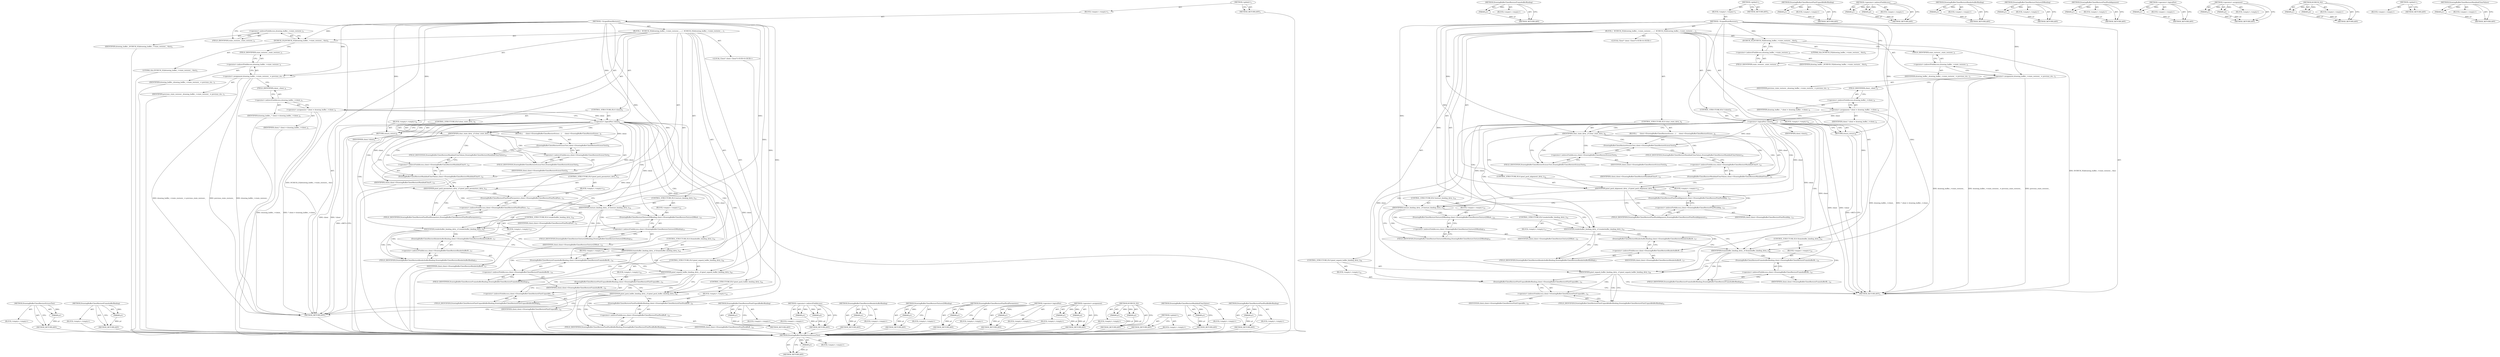 digraph "DrawingBufferClientRestorePixelPackBufferBinding" {
vulnerable_113 [label=<(METHOD,DrawingBufferClientRestoreScissorTest)>];
vulnerable_114 [label=<(PARAM,p1)>];
vulnerable_115 [label=<(BLOCK,&lt;empty&gt;,&lt;empty&gt;)>];
vulnerable_116 [label=<(METHOD_RETURN,ANY)>];
vulnerable_133 [label=<(METHOD,DrawingBufferClientRestoreFramebufferBinding)>];
vulnerable_134 [label=<(PARAM,p1)>];
vulnerable_135 [label=<(BLOCK,&lt;empty&gt;,&lt;empty&gt;)>];
vulnerable_136 [label=<(METHOD_RETURN,ANY)>];
vulnerable_6 [label=<(METHOD,&lt;global&gt;)<SUB>1</SUB>>];
vulnerable_7 [label=<(BLOCK,&lt;empty&gt;,&lt;empty&gt;)<SUB>1</SUB>>];
vulnerable_8 [label=<(METHOD,~ScopedStateRestorer)<SUB>1</SUB>>];
vulnerable_9 [label=<(BLOCK,{
  DCHECK_EQ(drawing_buffer_-&gt;state_restorer_,...,{
  DCHECK_EQ(drawing_buffer_-&gt;state_restorer_,...)<SUB>1</SUB>>];
vulnerable_10 [label=<(DCHECK_EQ,DCHECK_EQ(drawing_buffer_-&gt;state_restorer_, this))<SUB>2</SUB>>];
vulnerable_11 [label=<(&lt;operator&gt;.indirectFieldAccess,drawing_buffer_-&gt;state_restorer_)<SUB>2</SUB>>];
vulnerable_12 [label=<(IDENTIFIER,drawing_buffer_,DCHECK_EQ(drawing_buffer_-&gt;state_restorer_, this))<SUB>2</SUB>>];
vulnerable_13 [label=<(FIELD_IDENTIFIER,state_restorer_,state_restorer_)<SUB>2</SUB>>];
vulnerable_14 [label=<(LITERAL,this,DCHECK_EQ(drawing_buffer_-&gt;state_restorer_, this))<SUB>2</SUB>>];
vulnerable_15 [label=<(&lt;operator&gt;.assignment,drawing_buffer_-&gt;state_restorer_ = previous_sta...)<SUB>3</SUB>>];
vulnerable_16 [label=<(&lt;operator&gt;.indirectFieldAccess,drawing_buffer_-&gt;state_restorer_)<SUB>3</SUB>>];
vulnerable_17 [label=<(IDENTIFIER,drawing_buffer_,drawing_buffer_-&gt;state_restorer_ = previous_sta...)<SUB>3</SUB>>];
vulnerable_18 [label=<(FIELD_IDENTIFIER,state_restorer_,state_restorer_)<SUB>3</SUB>>];
vulnerable_19 [label=<(IDENTIFIER,previous_state_restorer_,drawing_buffer_-&gt;state_restorer_ = previous_sta...)<SUB>3</SUB>>];
vulnerable_20 [label="<(LOCAL,Client* client: Client*)<SUB>4</SUB>>"];
vulnerable_21 [label=<(&lt;operator&gt;.assignment,* client = drawing_buffer_-&gt;client_)<SUB>4</SUB>>];
vulnerable_22 [label=<(IDENTIFIER,client,* client = drawing_buffer_-&gt;client_)<SUB>4</SUB>>];
vulnerable_23 [label=<(&lt;operator&gt;.indirectFieldAccess,drawing_buffer_-&gt;client_)<SUB>4</SUB>>];
vulnerable_24 [label=<(IDENTIFIER,drawing_buffer_,* client = drawing_buffer_-&gt;client_)<SUB>4</SUB>>];
vulnerable_25 [label=<(FIELD_IDENTIFIER,client_,client_)<SUB>4</SUB>>];
vulnerable_26 [label=<(CONTROL_STRUCTURE,IF,if (!client))<SUB>5</SUB>>];
vulnerable_27 [label=<(&lt;operator&gt;.logicalNot,!client)<SUB>5</SUB>>];
vulnerable_28 [label=<(IDENTIFIER,client,!client)<SUB>5</SUB>>];
vulnerable_29 [label=<(BLOCK,&lt;empty&gt;,&lt;empty&gt;)<SUB>6</SUB>>];
vulnerable_30 [label=<(RETURN,return;,return;)<SUB>6</SUB>>];
vulnerable_31 [label=<(CONTROL_STRUCTURE,IF,if (clear_state_dirty_))<SUB>8</SUB>>];
vulnerable_32 [label=<(IDENTIFIER,clear_state_dirty_,if (clear_state_dirty_))<SUB>8</SUB>>];
vulnerable_33 [label=<(BLOCK,{
     client-&gt;DrawingBufferClientRestoreScisso...,{
     client-&gt;DrawingBufferClientRestoreScisso...)<SUB>8</SUB>>];
vulnerable_34 [label=<(DrawingBufferClientRestoreScissorTest,client-&gt;DrawingBufferClientRestoreScissorTest())<SUB>9</SUB>>];
vulnerable_35 [label=<(&lt;operator&gt;.indirectFieldAccess,client-&gt;DrawingBufferClientRestoreScissorTest)<SUB>9</SUB>>];
vulnerable_36 [label=<(IDENTIFIER,client,client-&gt;DrawingBufferClientRestoreScissorTest())<SUB>9</SUB>>];
vulnerable_37 [label=<(FIELD_IDENTIFIER,DrawingBufferClientRestoreScissorTest,DrawingBufferClientRestoreScissorTest)<SUB>9</SUB>>];
vulnerable_38 [label=<(DrawingBufferClientRestoreMaskAndClearValues,client-&gt;DrawingBufferClientRestoreMaskAndClearV...)<SUB>10</SUB>>];
vulnerable_39 [label=<(&lt;operator&gt;.indirectFieldAccess,client-&gt;DrawingBufferClientRestoreMaskAndClearV...)<SUB>10</SUB>>];
vulnerable_40 [label=<(IDENTIFIER,client,client-&gt;DrawingBufferClientRestoreMaskAndClearV...)<SUB>10</SUB>>];
vulnerable_41 [label=<(FIELD_IDENTIFIER,DrawingBufferClientRestoreMaskAndClearValues,DrawingBufferClientRestoreMaskAndClearValues)<SUB>10</SUB>>];
vulnerable_42 [label=<(CONTROL_STRUCTURE,IF,if (pixel_pack_alignment_dirty_))<SUB>12</SUB>>];
vulnerable_43 [label=<(IDENTIFIER,pixel_pack_alignment_dirty_,if (pixel_pack_alignment_dirty_))<SUB>12</SUB>>];
vulnerable_44 [label=<(BLOCK,&lt;empty&gt;,&lt;empty&gt;)<SUB>13</SUB>>];
vulnerable_45 [label=<(DrawingBufferClientRestorePixelPackAlignment,client-&gt;DrawingBufferClientRestorePixelPackAlig...)<SUB>13</SUB>>];
vulnerable_46 [label=<(&lt;operator&gt;.indirectFieldAccess,client-&gt;DrawingBufferClientRestorePixelPackAlig...)<SUB>13</SUB>>];
vulnerable_47 [label=<(IDENTIFIER,client,client-&gt;DrawingBufferClientRestorePixelPackAlig...)<SUB>13</SUB>>];
vulnerable_48 [label=<(FIELD_IDENTIFIER,DrawingBufferClientRestorePixelPackAlignment,DrawingBufferClientRestorePixelPackAlignment)<SUB>13</SUB>>];
vulnerable_49 [label=<(CONTROL_STRUCTURE,IF,if (texture_binding_dirty_))<SUB>14</SUB>>];
vulnerable_50 [label=<(IDENTIFIER,texture_binding_dirty_,if (texture_binding_dirty_))<SUB>14</SUB>>];
vulnerable_51 [label=<(BLOCK,&lt;empty&gt;,&lt;empty&gt;)<SUB>15</SUB>>];
vulnerable_52 [label=<(DrawingBufferClientRestoreTexture2DBinding,client-&gt;DrawingBufferClientRestoreTexture2DBind...)<SUB>15</SUB>>];
vulnerable_53 [label=<(&lt;operator&gt;.indirectFieldAccess,client-&gt;DrawingBufferClientRestoreTexture2DBinding)<SUB>15</SUB>>];
vulnerable_54 [label=<(IDENTIFIER,client,client-&gt;DrawingBufferClientRestoreTexture2DBind...)<SUB>15</SUB>>];
vulnerable_55 [label=<(FIELD_IDENTIFIER,DrawingBufferClientRestoreTexture2DBinding,DrawingBufferClientRestoreTexture2DBinding)<SUB>15</SUB>>];
vulnerable_56 [label=<(CONTROL_STRUCTURE,IF,if (renderbuffer_binding_dirty_))<SUB>16</SUB>>];
vulnerable_57 [label=<(IDENTIFIER,renderbuffer_binding_dirty_,if (renderbuffer_binding_dirty_))<SUB>16</SUB>>];
vulnerable_58 [label=<(BLOCK,&lt;empty&gt;,&lt;empty&gt;)<SUB>17</SUB>>];
vulnerable_59 [label=<(DrawingBufferClientRestoreRenderbufferBinding,client-&gt;DrawingBufferClientRestoreRenderbufferB...)<SUB>17</SUB>>];
vulnerable_60 [label=<(&lt;operator&gt;.indirectFieldAccess,client-&gt;DrawingBufferClientRestoreRenderbufferB...)<SUB>17</SUB>>];
vulnerable_61 [label=<(IDENTIFIER,client,client-&gt;DrawingBufferClientRestoreRenderbufferB...)<SUB>17</SUB>>];
vulnerable_62 [label=<(FIELD_IDENTIFIER,DrawingBufferClientRestoreRenderbufferBinding,DrawingBufferClientRestoreRenderbufferBinding)<SUB>17</SUB>>];
vulnerable_63 [label=<(CONTROL_STRUCTURE,IF,if (framebuffer_binding_dirty_))<SUB>18</SUB>>];
vulnerable_64 [label=<(IDENTIFIER,framebuffer_binding_dirty_,if (framebuffer_binding_dirty_))<SUB>18</SUB>>];
vulnerable_65 [label=<(BLOCK,&lt;empty&gt;,&lt;empty&gt;)<SUB>19</SUB>>];
vulnerable_66 [label=<(DrawingBufferClientRestoreFramebufferBinding,client-&gt;DrawingBufferClientRestoreFramebufferBi...)<SUB>19</SUB>>];
vulnerable_67 [label=<(&lt;operator&gt;.indirectFieldAccess,client-&gt;DrawingBufferClientRestoreFramebufferBi...)<SUB>19</SUB>>];
vulnerable_68 [label=<(IDENTIFIER,client,client-&gt;DrawingBufferClientRestoreFramebufferBi...)<SUB>19</SUB>>];
vulnerable_69 [label=<(FIELD_IDENTIFIER,DrawingBufferClientRestoreFramebufferBinding,DrawingBufferClientRestoreFramebufferBinding)<SUB>19</SUB>>];
vulnerable_70 [label=<(CONTROL_STRUCTURE,IF,if (pixel_unpack_buffer_binding_dirty_))<SUB>20</SUB>>];
vulnerable_71 [label=<(IDENTIFIER,pixel_unpack_buffer_binding_dirty_,if (pixel_unpack_buffer_binding_dirty_))<SUB>20</SUB>>];
vulnerable_72 [label=<(BLOCK,&lt;empty&gt;,&lt;empty&gt;)<SUB>21</SUB>>];
vulnerable_73 [label=<(DrawingBufferClientRestorePixelUnpackBufferBinding,client-&gt;DrawingBufferClientRestorePixelUnpackBu...)<SUB>21</SUB>>];
vulnerable_74 [label=<(&lt;operator&gt;.indirectFieldAccess,client-&gt;DrawingBufferClientRestorePixelUnpackBu...)<SUB>21</SUB>>];
vulnerable_75 [label=<(IDENTIFIER,client,client-&gt;DrawingBufferClientRestorePixelUnpackBu...)<SUB>21</SUB>>];
vulnerable_76 [label=<(FIELD_IDENTIFIER,DrawingBufferClientRestorePixelUnpackBufferBinding,DrawingBufferClientRestorePixelUnpackBufferBinding)<SUB>21</SUB>>];
vulnerable_77 [label=<(METHOD_RETURN,ANY)<SUB>1</SUB>>];
vulnerable_79 [label=<(METHOD_RETURN,ANY)<SUB>1</SUB>>];
vulnerable_137 [label=<(METHOD,DrawingBufferClientRestorePixelUnpackBufferBinding)>];
vulnerable_138 [label=<(PARAM,p1)>];
vulnerable_139 [label=<(BLOCK,&lt;empty&gt;,&lt;empty&gt;)>];
vulnerable_140 [label=<(METHOD_RETURN,ANY)>];
vulnerable_99 [label=<(METHOD,&lt;operator&gt;.indirectFieldAccess)>];
vulnerable_100 [label=<(PARAM,p1)>];
vulnerable_101 [label=<(PARAM,p2)>];
vulnerable_102 [label=<(BLOCK,&lt;empty&gt;,&lt;empty&gt;)>];
vulnerable_103 [label=<(METHOD_RETURN,ANY)>];
vulnerable_129 [label=<(METHOD,DrawingBufferClientRestoreRenderbufferBinding)>];
vulnerable_130 [label=<(PARAM,p1)>];
vulnerable_131 [label=<(BLOCK,&lt;empty&gt;,&lt;empty&gt;)>];
vulnerable_132 [label=<(METHOD_RETURN,ANY)>];
vulnerable_125 [label=<(METHOD,DrawingBufferClientRestoreTexture2DBinding)>];
vulnerable_126 [label=<(PARAM,p1)>];
vulnerable_127 [label=<(BLOCK,&lt;empty&gt;,&lt;empty&gt;)>];
vulnerable_128 [label=<(METHOD_RETURN,ANY)>];
vulnerable_121 [label=<(METHOD,DrawingBufferClientRestorePixelPackAlignment)>];
vulnerable_122 [label=<(PARAM,p1)>];
vulnerable_123 [label=<(BLOCK,&lt;empty&gt;,&lt;empty&gt;)>];
vulnerable_124 [label=<(METHOD_RETURN,ANY)>];
vulnerable_109 [label=<(METHOD,&lt;operator&gt;.logicalNot)>];
vulnerable_110 [label=<(PARAM,p1)>];
vulnerable_111 [label=<(BLOCK,&lt;empty&gt;,&lt;empty&gt;)>];
vulnerable_112 [label=<(METHOD_RETURN,ANY)>];
vulnerable_104 [label=<(METHOD,&lt;operator&gt;.assignment)>];
vulnerable_105 [label=<(PARAM,p1)>];
vulnerable_106 [label=<(PARAM,p2)>];
vulnerable_107 [label=<(BLOCK,&lt;empty&gt;,&lt;empty&gt;)>];
vulnerable_108 [label=<(METHOD_RETURN,ANY)>];
vulnerable_94 [label=<(METHOD,DCHECK_EQ)>];
vulnerable_95 [label=<(PARAM,p1)>];
vulnerable_96 [label=<(PARAM,p2)>];
vulnerable_97 [label=<(BLOCK,&lt;empty&gt;,&lt;empty&gt;)>];
vulnerable_98 [label=<(METHOD_RETURN,ANY)>];
vulnerable_88 [label=<(METHOD,&lt;global&gt;)<SUB>1</SUB>>];
vulnerable_89 [label=<(BLOCK,&lt;empty&gt;,&lt;empty&gt;)>];
vulnerable_90 [label=<(METHOD_RETURN,ANY)>];
vulnerable_117 [label=<(METHOD,DrawingBufferClientRestoreMaskAndClearValues)>];
vulnerable_118 [label=<(PARAM,p1)>];
vulnerable_119 [label=<(BLOCK,&lt;empty&gt;,&lt;empty&gt;)>];
vulnerable_120 [label=<(METHOD_RETURN,ANY)>];
fixed_120 [label=<(METHOD,DrawingBufferClientRestoreScissorTest)>];
fixed_121 [label=<(PARAM,p1)>];
fixed_122 [label=<(BLOCK,&lt;empty&gt;,&lt;empty&gt;)>];
fixed_123 [label=<(METHOD_RETURN,ANY)>];
fixed_140 [label=<(METHOD,DrawingBufferClientRestoreFramebufferBinding)>];
fixed_141 [label=<(PARAM,p1)>];
fixed_142 [label=<(BLOCK,&lt;empty&gt;,&lt;empty&gt;)>];
fixed_143 [label=<(METHOD_RETURN,ANY)>];
fixed_6 [label=<(METHOD,&lt;global&gt;)<SUB>1</SUB>>];
fixed_7 [label=<(BLOCK,&lt;empty&gt;,&lt;empty&gt;)<SUB>1</SUB>>];
fixed_8 [label=<(METHOD,~ScopedStateRestorer)<SUB>1</SUB>>];
fixed_9 [label=<(BLOCK,{
  DCHECK_EQ(drawing_buffer_-&gt;state_restorer_,...,{
  DCHECK_EQ(drawing_buffer_-&gt;state_restorer_,...)<SUB>1</SUB>>];
fixed_10 [label=<(DCHECK_EQ,DCHECK_EQ(drawing_buffer_-&gt;state_restorer_, this))<SUB>2</SUB>>];
fixed_11 [label=<(&lt;operator&gt;.indirectFieldAccess,drawing_buffer_-&gt;state_restorer_)<SUB>2</SUB>>];
fixed_12 [label=<(IDENTIFIER,drawing_buffer_,DCHECK_EQ(drawing_buffer_-&gt;state_restorer_, this))<SUB>2</SUB>>];
fixed_13 [label=<(FIELD_IDENTIFIER,state_restorer_,state_restorer_)<SUB>2</SUB>>];
fixed_14 [label=<(LITERAL,this,DCHECK_EQ(drawing_buffer_-&gt;state_restorer_, this))<SUB>2</SUB>>];
fixed_15 [label=<(&lt;operator&gt;.assignment,drawing_buffer_-&gt;state_restorer_ = previous_sta...)<SUB>3</SUB>>];
fixed_16 [label=<(&lt;operator&gt;.indirectFieldAccess,drawing_buffer_-&gt;state_restorer_)<SUB>3</SUB>>];
fixed_17 [label=<(IDENTIFIER,drawing_buffer_,drawing_buffer_-&gt;state_restorer_ = previous_sta...)<SUB>3</SUB>>];
fixed_18 [label=<(FIELD_IDENTIFIER,state_restorer_,state_restorer_)<SUB>3</SUB>>];
fixed_19 [label=<(IDENTIFIER,previous_state_restorer_,drawing_buffer_-&gt;state_restorer_ = previous_sta...)<SUB>3</SUB>>];
fixed_20 [label="<(LOCAL,Client* client: Client*)<SUB>4</SUB>>"];
fixed_21 [label=<(&lt;operator&gt;.assignment,* client = drawing_buffer_-&gt;client_)<SUB>4</SUB>>];
fixed_22 [label=<(IDENTIFIER,client,* client = drawing_buffer_-&gt;client_)<SUB>4</SUB>>];
fixed_23 [label=<(&lt;operator&gt;.indirectFieldAccess,drawing_buffer_-&gt;client_)<SUB>4</SUB>>];
fixed_24 [label=<(IDENTIFIER,drawing_buffer_,* client = drawing_buffer_-&gt;client_)<SUB>4</SUB>>];
fixed_25 [label=<(FIELD_IDENTIFIER,client_,client_)<SUB>4</SUB>>];
fixed_26 [label=<(CONTROL_STRUCTURE,IF,if (!client))<SUB>5</SUB>>];
fixed_27 [label=<(&lt;operator&gt;.logicalNot,!client)<SUB>5</SUB>>];
fixed_28 [label=<(IDENTIFIER,client,!client)<SUB>5</SUB>>];
fixed_29 [label=<(BLOCK,&lt;empty&gt;,&lt;empty&gt;)<SUB>6</SUB>>];
fixed_30 [label=<(RETURN,return;,return;)<SUB>6</SUB>>];
fixed_31 [label=<(CONTROL_STRUCTURE,IF,if (clear_state_dirty_))<SUB>8</SUB>>];
fixed_32 [label=<(IDENTIFIER,clear_state_dirty_,if (clear_state_dirty_))<SUB>8</SUB>>];
fixed_33 [label=<(BLOCK,{
     client-&gt;DrawingBufferClientRestoreScisso...,{
     client-&gt;DrawingBufferClientRestoreScisso...)<SUB>8</SUB>>];
fixed_34 [label=<(DrawingBufferClientRestoreScissorTest,client-&gt;DrawingBufferClientRestoreScissorTest())<SUB>9</SUB>>];
fixed_35 [label=<(&lt;operator&gt;.indirectFieldAccess,client-&gt;DrawingBufferClientRestoreScissorTest)<SUB>9</SUB>>];
fixed_36 [label=<(IDENTIFIER,client,client-&gt;DrawingBufferClientRestoreScissorTest())<SUB>9</SUB>>];
fixed_37 [label=<(FIELD_IDENTIFIER,DrawingBufferClientRestoreScissorTest,DrawingBufferClientRestoreScissorTest)<SUB>9</SUB>>];
fixed_38 [label=<(DrawingBufferClientRestoreMaskAndClearValues,client-&gt;DrawingBufferClientRestoreMaskAndClearV...)<SUB>10</SUB>>];
fixed_39 [label=<(&lt;operator&gt;.indirectFieldAccess,client-&gt;DrawingBufferClientRestoreMaskAndClearV...)<SUB>10</SUB>>];
fixed_40 [label=<(IDENTIFIER,client,client-&gt;DrawingBufferClientRestoreMaskAndClearV...)<SUB>10</SUB>>];
fixed_41 [label=<(FIELD_IDENTIFIER,DrawingBufferClientRestoreMaskAndClearValues,DrawingBufferClientRestoreMaskAndClearValues)<SUB>10</SUB>>];
fixed_42 [label=<(CONTROL_STRUCTURE,IF,if (pixel_pack_parameters_dirty_))<SUB>12</SUB>>];
fixed_43 [label=<(IDENTIFIER,pixel_pack_parameters_dirty_,if (pixel_pack_parameters_dirty_))<SUB>12</SUB>>];
fixed_44 [label=<(BLOCK,&lt;empty&gt;,&lt;empty&gt;)<SUB>13</SUB>>];
fixed_45 [label=<(DrawingBufferClientRestorePixelPackParameters,client-&gt;DrawingBufferClientRestorePixelPackPara...)<SUB>13</SUB>>];
fixed_46 [label=<(&lt;operator&gt;.indirectFieldAccess,client-&gt;DrawingBufferClientRestorePixelPackPara...)<SUB>13</SUB>>];
fixed_47 [label=<(IDENTIFIER,client,client-&gt;DrawingBufferClientRestorePixelPackPara...)<SUB>13</SUB>>];
fixed_48 [label=<(FIELD_IDENTIFIER,DrawingBufferClientRestorePixelPackParameters,DrawingBufferClientRestorePixelPackParameters)<SUB>13</SUB>>];
fixed_49 [label=<(CONTROL_STRUCTURE,IF,if (texture_binding_dirty_))<SUB>14</SUB>>];
fixed_50 [label=<(IDENTIFIER,texture_binding_dirty_,if (texture_binding_dirty_))<SUB>14</SUB>>];
fixed_51 [label=<(BLOCK,&lt;empty&gt;,&lt;empty&gt;)<SUB>15</SUB>>];
fixed_52 [label=<(DrawingBufferClientRestoreTexture2DBinding,client-&gt;DrawingBufferClientRestoreTexture2DBind...)<SUB>15</SUB>>];
fixed_53 [label=<(&lt;operator&gt;.indirectFieldAccess,client-&gt;DrawingBufferClientRestoreTexture2DBinding)<SUB>15</SUB>>];
fixed_54 [label=<(IDENTIFIER,client,client-&gt;DrawingBufferClientRestoreTexture2DBind...)<SUB>15</SUB>>];
fixed_55 [label=<(FIELD_IDENTIFIER,DrawingBufferClientRestoreTexture2DBinding,DrawingBufferClientRestoreTexture2DBinding)<SUB>15</SUB>>];
fixed_56 [label=<(CONTROL_STRUCTURE,IF,if (renderbuffer_binding_dirty_))<SUB>16</SUB>>];
fixed_57 [label=<(IDENTIFIER,renderbuffer_binding_dirty_,if (renderbuffer_binding_dirty_))<SUB>16</SUB>>];
fixed_58 [label=<(BLOCK,&lt;empty&gt;,&lt;empty&gt;)<SUB>17</SUB>>];
fixed_59 [label=<(DrawingBufferClientRestoreRenderbufferBinding,client-&gt;DrawingBufferClientRestoreRenderbufferB...)<SUB>17</SUB>>];
fixed_60 [label=<(&lt;operator&gt;.indirectFieldAccess,client-&gt;DrawingBufferClientRestoreRenderbufferB...)<SUB>17</SUB>>];
fixed_61 [label=<(IDENTIFIER,client,client-&gt;DrawingBufferClientRestoreRenderbufferB...)<SUB>17</SUB>>];
fixed_62 [label=<(FIELD_IDENTIFIER,DrawingBufferClientRestoreRenderbufferBinding,DrawingBufferClientRestoreRenderbufferBinding)<SUB>17</SUB>>];
fixed_63 [label=<(CONTROL_STRUCTURE,IF,if (framebuffer_binding_dirty_))<SUB>18</SUB>>];
fixed_64 [label=<(IDENTIFIER,framebuffer_binding_dirty_,if (framebuffer_binding_dirty_))<SUB>18</SUB>>];
fixed_65 [label=<(BLOCK,&lt;empty&gt;,&lt;empty&gt;)<SUB>19</SUB>>];
fixed_66 [label=<(DrawingBufferClientRestoreFramebufferBinding,client-&gt;DrawingBufferClientRestoreFramebufferBi...)<SUB>19</SUB>>];
fixed_67 [label=<(&lt;operator&gt;.indirectFieldAccess,client-&gt;DrawingBufferClientRestoreFramebufferBi...)<SUB>19</SUB>>];
fixed_68 [label=<(IDENTIFIER,client,client-&gt;DrawingBufferClientRestoreFramebufferBi...)<SUB>19</SUB>>];
fixed_69 [label=<(FIELD_IDENTIFIER,DrawingBufferClientRestoreFramebufferBinding,DrawingBufferClientRestoreFramebufferBinding)<SUB>19</SUB>>];
fixed_70 [label=<(CONTROL_STRUCTURE,IF,if (pixel_unpack_buffer_binding_dirty_))<SUB>20</SUB>>];
fixed_71 [label=<(IDENTIFIER,pixel_unpack_buffer_binding_dirty_,if (pixel_unpack_buffer_binding_dirty_))<SUB>20</SUB>>];
fixed_72 [label=<(BLOCK,&lt;empty&gt;,&lt;empty&gt;)<SUB>21</SUB>>];
fixed_73 [label=<(DrawingBufferClientRestorePixelUnpackBufferBinding,client-&gt;DrawingBufferClientRestorePixelUnpackBu...)<SUB>21</SUB>>];
fixed_74 [label=<(&lt;operator&gt;.indirectFieldAccess,client-&gt;DrawingBufferClientRestorePixelUnpackBu...)<SUB>21</SUB>>];
fixed_75 [label=<(IDENTIFIER,client,client-&gt;DrawingBufferClientRestorePixelUnpackBu...)<SUB>21</SUB>>];
fixed_76 [label=<(FIELD_IDENTIFIER,DrawingBufferClientRestorePixelUnpackBufferBinding,DrawingBufferClientRestorePixelUnpackBufferBinding)<SUB>21</SUB>>];
fixed_77 [label=<(CONTROL_STRUCTURE,IF,if (pixel_pack_buffer_binding_dirty_))<SUB>22</SUB>>];
fixed_78 [label=<(IDENTIFIER,pixel_pack_buffer_binding_dirty_,if (pixel_pack_buffer_binding_dirty_))<SUB>22</SUB>>];
fixed_79 [label=<(BLOCK,&lt;empty&gt;,&lt;empty&gt;)<SUB>23</SUB>>];
fixed_80 [label=<(DrawingBufferClientRestorePixelPackBufferBinding,client-&gt;DrawingBufferClientRestorePixelPackBuff...)<SUB>23</SUB>>];
fixed_81 [label=<(&lt;operator&gt;.indirectFieldAccess,client-&gt;DrawingBufferClientRestorePixelPackBuff...)<SUB>23</SUB>>];
fixed_82 [label=<(IDENTIFIER,client,client-&gt;DrawingBufferClientRestorePixelPackBuff...)<SUB>23</SUB>>];
fixed_83 [label=<(FIELD_IDENTIFIER,DrawingBufferClientRestorePixelPackBufferBinding,DrawingBufferClientRestorePixelPackBufferBinding)<SUB>23</SUB>>];
fixed_84 [label=<(METHOD_RETURN,ANY)<SUB>1</SUB>>];
fixed_86 [label=<(METHOD_RETURN,ANY)<SUB>1</SUB>>];
fixed_144 [label=<(METHOD,DrawingBufferClientRestorePixelUnpackBufferBinding)>];
fixed_145 [label=<(PARAM,p1)>];
fixed_146 [label=<(BLOCK,&lt;empty&gt;,&lt;empty&gt;)>];
fixed_147 [label=<(METHOD_RETURN,ANY)>];
fixed_106 [label=<(METHOD,&lt;operator&gt;.indirectFieldAccess)>];
fixed_107 [label=<(PARAM,p1)>];
fixed_108 [label=<(PARAM,p2)>];
fixed_109 [label=<(BLOCK,&lt;empty&gt;,&lt;empty&gt;)>];
fixed_110 [label=<(METHOD_RETURN,ANY)>];
fixed_136 [label=<(METHOD,DrawingBufferClientRestoreRenderbufferBinding)>];
fixed_137 [label=<(PARAM,p1)>];
fixed_138 [label=<(BLOCK,&lt;empty&gt;,&lt;empty&gt;)>];
fixed_139 [label=<(METHOD_RETURN,ANY)>];
fixed_132 [label=<(METHOD,DrawingBufferClientRestoreTexture2DBinding)>];
fixed_133 [label=<(PARAM,p1)>];
fixed_134 [label=<(BLOCK,&lt;empty&gt;,&lt;empty&gt;)>];
fixed_135 [label=<(METHOD_RETURN,ANY)>];
fixed_128 [label=<(METHOD,DrawingBufferClientRestorePixelPackParameters)>];
fixed_129 [label=<(PARAM,p1)>];
fixed_130 [label=<(BLOCK,&lt;empty&gt;,&lt;empty&gt;)>];
fixed_131 [label=<(METHOD_RETURN,ANY)>];
fixed_116 [label=<(METHOD,&lt;operator&gt;.logicalNot)>];
fixed_117 [label=<(PARAM,p1)>];
fixed_118 [label=<(BLOCK,&lt;empty&gt;,&lt;empty&gt;)>];
fixed_119 [label=<(METHOD_RETURN,ANY)>];
fixed_111 [label=<(METHOD,&lt;operator&gt;.assignment)>];
fixed_112 [label=<(PARAM,p1)>];
fixed_113 [label=<(PARAM,p2)>];
fixed_114 [label=<(BLOCK,&lt;empty&gt;,&lt;empty&gt;)>];
fixed_115 [label=<(METHOD_RETURN,ANY)>];
fixed_101 [label=<(METHOD,DCHECK_EQ)>];
fixed_102 [label=<(PARAM,p1)>];
fixed_103 [label=<(PARAM,p2)>];
fixed_104 [label=<(BLOCK,&lt;empty&gt;,&lt;empty&gt;)>];
fixed_105 [label=<(METHOD_RETURN,ANY)>];
fixed_95 [label=<(METHOD,&lt;global&gt;)<SUB>1</SUB>>];
fixed_96 [label=<(BLOCK,&lt;empty&gt;,&lt;empty&gt;)>];
fixed_97 [label=<(METHOD_RETURN,ANY)>];
fixed_124 [label=<(METHOD,DrawingBufferClientRestoreMaskAndClearValues)>];
fixed_125 [label=<(PARAM,p1)>];
fixed_126 [label=<(BLOCK,&lt;empty&gt;,&lt;empty&gt;)>];
fixed_127 [label=<(METHOD_RETURN,ANY)>];
fixed_148 [label=<(METHOD,DrawingBufferClientRestorePixelPackBufferBinding)>];
fixed_149 [label=<(PARAM,p1)>];
fixed_150 [label=<(BLOCK,&lt;empty&gt;,&lt;empty&gt;)>];
fixed_151 [label=<(METHOD_RETURN,ANY)>];
vulnerable_113 -> vulnerable_114  [key=0, label="AST: "];
vulnerable_113 -> vulnerable_114  [key=1, label="DDG: "];
vulnerable_113 -> vulnerable_115  [key=0, label="AST: "];
vulnerable_113 -> vulnerable_116  [key=0, label="AST: "];
vulnerable_113 -> vulnerable_116  [key=1, label="CFG: "];
vulnerable_114 -> vulnerable_116  [key=0, label="DDG: p1"];
vulnerable_133 -> vulnerable_134  [key=0, label="AST: "];
vulnerable_133 -> vulnerable_134  [key=1, label="DDG: "];
vulnerable_133 -> vulnerable_135  [key=0, label="AST: "];
vulnerable_133 -> vulnerable_136  [key=0, label="AST: "];
vulnerable_133 -> vulnerable_136  [key=1, label="CFG: "];
vulnerable_134 -> vulnerable_136  [key=0, label="DDG: p1"];
vulnerable_6 -> vulnerable_7  [key=0, label="AST: "];
vulnerable_6 -> vulnerable_79  [key=0, label="AST: "];
vulnerable_6 -> vulnerable_79  [key=1, label="CFG: "];
vulnerable_7 -> vulnerable_8  [key=0, label="AST: "];
vulnerable_8 -> vulnerable_9  [key=0, label="AST: "];
vulnerable_8 -> vulnerable_77  [key=0, label="AST: "];
vulnerable_8 -> vulnerable_13  [key=0, label="CFG: "];
vulnerable_8 -> vulnerable_15  [key=0, label="DDG: "];
vulnerable_8 -> vulnerable_10  [key=0, label="DDG: "];
vulnerable_8 -> vulnerable_32  [key=0, label="DDG: "];
vulnerable_8 -> vulnerable_43  [key=0, label="DDG: "];
vulnerable_8 -> vulnerable_50  [key=0, label="DDG: "];
vulnerable_8 -> vulnerable_57  [key=0, label="DDG: "];
vulnerable_8 -> vulnerable_64  [key=0, label="DDG: "];
vulnerable_8 -> vulnerable_71  [key=0, label="DDG: "];
vulnerable_8 -> vulnerable_27  [key=0, label="DDG: "];
vulnerable_8 -> vulnerable_30  [key=0, label="DDG: "];
vulnerable_9 -> vulnerable_10  [key=0, label="AST: "];
vulnerable_9 -> vulnerable_15  [key=0, label="AST: "];
vulnerable_9 -> vulnerable_20  [key=0, label="AST: "];
vulnerable_9 -> vulnerable_21  [key=0, label="AST: "];
vulnerable_9 -> vulnerable_26  [key=0, label="AST: "];
vulnerable_9 -> vulnerable_31  [key=0, label="AST: "];
vulnerable_9 -> vulnerable_42  [key=0, label="AST: "];
vulnerable_9 -> vulnerable_49  [key=0, label="AST: "];
vulnerable_9 -> vulnerable_56  [key=0, label="AST: "];
vulnerable_9 -> vulnerable_63  [key=0, label="AST: "];
vulnerable_9 -> vulnerable_70  [key=0, label="AST: "];
vulnerable_10 -> vulnerable_11  [key=0, label="AST: "];
vulnerable_10 -> vulnerable_14  [key=0, label="AST: "];
vulnerable_10 -> vulnerable_18  [key=0, label="CFG: "];
vulnerable_10 -> vulnerable_77  [key=0, label="DDG: DCHECK_EQ(drawing_buffer_-&gt;state_restorer_, this)"];
vulnerable_11 -> vulnerable_12  [key=0, label="AST: "];
vulnerable_11 -> vulnerable_13  [key=0, label="AST: "];
vulnerable_11 -> vulnerable_10  [key=0, label="CFG: "];
vulnerable_13 -> vulnerable_11  [key=0, label="CFG: "];
vulnerable_15 -> vulnerable_16  [key=0, label="AST: "];
vulnerable_15 -> vulnerable_19  [key=0, label="AST: "];
vulnerable_15 -> vulnerable_25  [key=0, label="CFG: "];
vulnerable_15 -> vulnerable_77  [key=0, label="DDG: drawing_buffer_-&gt;state_restorer_"];
vulnerable_15 -> vulnerable_77  [key=1, label="DDG: drawing_buffer_-&gt;state_restorer_ = previous_state_restorer_"];
vulnerable_15 -> vulnerable_77  [key=2, label="DDG: previous_state_restorer_"];
vulnerable_16 -> vulnerable_17  [key=0, label="AST: "];
vulnerable_16 -> vulnerable_18  [key=0, label="AST: "];
vulnerable_16 -> vulnerable_15  [key=0, label="CFG: "];
vulnerable_18 -> vulnerable_16  [key=0, label="CFG: "];
vulnerable_21 -> vulnerable_22  [key=0, label="AST: "];
vulnerable_21 -> vulnerable_23  [key=0, label="AST: "];
vulnerable_21 -> vulnerable_27  [key=0, label="CFG: "];
vulnerable_21 -> vulnerable_27  [key=1, label="DDG: client"];
vulnerable_21 -> vulnerable_77  [key=0, label="DDG: drawing_buffer_-&gt;client_"];
vulnerable_21 -> vulnerable_77  [key=1, label="DDG: * client = drawing_buffer_-&gt;client_"];
vulnerable_23 -> vulnerable_24  [key=0, label="AST: "];
vulnerable_23 -> vulnerable_25  [key=0, label="AST: "];
vulnerable_23 -> vulnerable_21  [key=0, label="CFG: "];
vulnerable_25 -> vulnerable_23  [key=0, label="CFG: "];
vulnerable_26 -> vulnerable_27  [key=0, label="AST: "];
vulnerable_26 -> vulnerable_29  [key=0, label="AST: "];
vulnerable_27 -> vulnerable_28  [key=0, label="AST: "];
vulnerable_27 -> vulnerable_30  [key=0, label="CFG: "];
vulnerable_27 -> vulnerable_30  [key=1, label="CDG: "];
vulnerable_27 -> vulnerable_32  [key=0, label="CFG: "];
vulnerable_27 -> vulnerable_32  [key=1, label="CDG: "];
vulnerable_27 -> vulnerable_77  [key=0, label="DDG: client"];
vulnerable_27 -> vulnerable_77  [key=1, label="DDG: !client"];
vulnerable_27 -> vulnerable_34  [key=0, label="DDG: client"];
vulnerable_27 -> vulnerable_38  [key=0, label="DDG: client"];
vulnerable_27 -> vulnerable_45  [key=0, label="DDG: client"];
vulnerable_27 -> vulnerable_52  [key=0, label="DDG: client"];
vulnerable_27 -> vulnerable_59  [key=0, label="DDG: client"];
vulnerable_27 -> vulnerable_66  [key=0, label="DDG: client"];
vulnerable_27 -> vulnerable_73  [key=0, label="DDG: client"];
vulnerable_27 -> vulnerable_64  [key=0, label="CDG: "];
vulnerable_27 -> vulnerable_57  [key=0, label="CDG: "];
vulnerable_27 -> vulnerable_71  [key=0, label="CDG: "];
vulnerable_27 -> vulnerable_50  [key=0, label="CDG: "];
vulnerable_27 -> vulnerable_43  [key=0, label="CDG: "];
vulnerable_29 -> vulnerable_30  [key=0, label="AST: "];
vulnerable_30 -> vulnerable_77  [key=0, label="CFG: "];
vulnerable_30 -> vulnerable_77  [key=1, label="DDG: &lt;RET&gt;"];
vulnerable_31 -> vulnerable_32  [key=0, label="AST: "];
vulnerable_31 -> vulnerable_33  [key=0, label="AST: "];
vulnerable_32 -> vulnerable_43  [key=0, label="CFG: "];
vulnerable_32 -> vulnerable_37  [key=0, label="CFG: "];
vulnerable_32 -> vulnerable_37  [key=1, label="CDG: "];
vulnerable_32 -> vulnerable_34  [key=0, label="CDG: "];
vulnerable_32 -> vulnerable_38  [key=0, label="CDG: "];
vulnerable_32 -> vulnerable_41  [key=0, label="CDG: "];
vulnerable_32 -> vulnerable_35  [key=0, label="CDG: "];
vulnerable_32 -> vulnerable_39  [key=0, label="CDG: "];
vulnerable_33 -> vulnerable_34  [key=0, label="AST: "];
vulnerable_33 -> vulnerable_38  [key=0, label="AST: "];
vulnerable_34 -> vulnerable_35  [key=0, label="AST: "];
vulnerable_34 -> vulnerable_41  [key=0, label="CFG: "];
vulnerable_35 -> vulnerable_36  [key=0, label="AST: "];
vulnerable_35 -> vulnerable_37  [key=0, label="AST: "];
vulnerable_35 -> vulnerable_34  [key=0, label="CFG: "];
vulnerable_37 -> vulnerable_35  [key=0, label="CFG: "];
vulnerable_38 -> vulnerable_39  [key=0, label="AST: "];
vulnerable_38 -> vulnerable_43  [key=0, label="CFG: "];
vulnerable_39 -> vulnerable_40  [key=0, label="AST: "];
vulnerable_39 -> vulnerable_41  [key=0, label="AST: "];
vulnerable_39 -> vulnerable_38  [key=0, label="CFG: "];
vulnerable_41 -> vulnerable_39  [key=0, label="CFG: "];
vulnerable_42 -> vulnerable_43  [key=0, label="AST: "];
vulnerable_42 -> vulnerable_44  [key=0, label="AST: "];
vulnerable_43 -> vulnerable_50  [key=0, label="CFG: "];
vulnerable_43 -> vulnerable_48  [key=0, label="CFG: "];
vulnerable_43 -> vulnerable_48  [key=1, label="CDG: "];
vulnerable_43 -> vulnerable_46  [key=0, label="CDG: "];
vulnerable_43 -> vulnerable_45  [key=0, label="CDG: "];
vulnerable_44 -> vulnerable_45  [key=0, label="AST: "];
vulnerable_45 -> vulnerable_46  [key=0, label="AST: "];
vulnerable_45 -> vulnerable_50  [key=0, label="CFG: "];
vulnerable_46 -> vulnerable_47  [key=0, label="AST: "];
vulnerable_46 -> vulnerable_48  [key=0, label="AST: "];
vulnerable_46 -> vulnerable_45  [key=0, label="CFG: "];
vulnerable_48 -> vulnerable_46  [key=0, label="CFG: "];
vulnerable_49 -> vulnerable_50  [key=0, label="AST: "];
vulnerable_49 -> vulnerable_51  [key=0, label="AST: "];
vulnerable_50 -> vulnerable_57  [key=0, label="CFG: "];
vulnerable_50 -> vulnerable_55  [key=0, label="CFG: "];
vulnerable_50 -> vulnerable_55  [key=1, label="CDG: "];
vulnerable_50 -> vulnerable_52  [key=0, label="CDG: "];
vulnerable_50 -> vulnerable_53  [key=0, label="CDG: "];
vulnerable_51 -> vulnerable_52  [key=0, label="AST: "];
vulnerable_52 -> vulnerable_53  [key=0, label="AST: "];
vulnerable_52 -> vulnerable_57  [key=0, label="CFG: "];
vulnerable_53 -> vulnerable_54  [key=0, label="AST: "];
vulnerable_53 -> vulnerable_55  [key=0, label="AST: "];
vulnerable_53 -> vulnerable_52  [key=0, label="CFG: "];
vulnerable_55 -> vulnerable_53  [key=0, label="CFG: "];
vulnerable_56 -> vulnerable_57  [key=0, label="AST: "];
vulnerable_56 -> vulnerable_58  [key=0, label="AST: "];
vulnerable_57 -> vulnerable_64  [key=0, label="CFG: "];
vulnerable_57 -> vulnerable_62  [key=0, label="CFG: "];
vulnerable_57 -> vulnerable_62  [key=1, label="CDG: "];
vulnerable_57 -> vulnerable_60  [key=0, label="CDG: "];
vulnerable_57 -> vulnerable_59  [key=0, label="CDG: "];
vulnerable_58 -> vulnerable_59  [key=0, label="AST: "];
vulnerable_59 -> vulnerable_60  [key=0, label="AST: "];
vulnerable_59 -> vulnerable_64  [key=0, label="CFG: "];
vulnerable_60 -> vulnerable_61  [key=0, label="AST: "];
vulnerable_60 -> vulnerable_62  [key=0, label="AST: "];
vulnerable_60 -> vulnerable_59  [key=0, label="CFG: "];
vulnerable_62 -> vulnerable_60  [key=0, label="CFG: "];
vulnerable_63 -> vulnerable_64  [key=0, label="AST: "];
vulnerable_63 -> vulnerable_65  [key=0, label="AST: "];
vulnerable_64 -> vulnerable_71  [key=0, label="CFG: "];
vulnerable_64 -> vulnerable_69  [key=0, label="CFG: "];
vulnerable_64 -> vulnerable_69  [key=1, label="CDG: "];
vulnerable_64 -> vulnerable_66  [key=0, label="CDG: "];
vulnerable_64 -> vulnerable_67  [key=0, label="CDG: "];
vulnerable_65 -> vulnerable_66  [key=0, label="AST: "];
vulnerable_66 -> vulnerable_67  [key=0, label="AST: "];
vulnerable_66 -> vulnerable_71  [key=0, label="CFG: "];
vulnerable_67 -> vulnerable_68  [key=0, label="AST: "];
vulnerable_67 -> vulnerable_69  [key=0, label="AST: "];
vulnerable_67 -> vulnerable_66  [key=0, label="CFG: "];
vulnerable_69 -> vulnerable_67  [key=0, label="CFG: "];
vulnerable_70 -> vulnerable_71  [key=0, label="AST: "];
vulnerable_70 -> vulnerable_72  [key=0, label="AST: "];
vulnerable_71 -> vulnerable_77  [key=0, label="CFG: "];
vulnerable_71 -> vulnerable_76  [key=0, label="CFG: "];
vulnerable_71 -> vulnerable_76  [key=1, label="CDG: "];
vulnerable_71 -> vulnerable_73  [key=0, label="CDG: "];
vulnerable_71 -> vulnerable_74  [key=0, label="CDG: "];
vulnerable_72 -> vulnerable_73  [key=0, label="AST: "];
vulnerable_73 -> vulnerable_74  [key=0, label="AST: "];
vulnerable_73 -> vulnerable_77  [key=0, label="CFG: "];
vulnerable_74 -> vulnerable_75  [key=0, label="AST: "];
vulnerable_74 -> vulnerable_76  [key=0, label="AST: "];
vulnerable_74 -> vulnerable_73  [key=0, label="CFG: "];
vulnerable_76 -> vulnerable_74  [key=0, label="CFG: "];
vulnerable_137 -> vulnerable_138  [key=0, label="AST: "];
vulnerable_137 -> vulnerable_138  [key=1, label="DDG: "];
vulnerable_137 -> vulnerable_139  [key=0, label="AST: "];
vulnerable_137 -> vulnerable_140  [key=0, label="AST: "];
vulnerable_137 -> vulnerable_140  [key=1, label="CFG: "];
vulnerable_138 -> vulnerable_140  [key=0, label="DDG: p1"];
vulnerable_99 -> vulnerable_100  [key=0, label="AST: "];
vulnerable_99 -> vulnerable_100  [key=1, label="DDG: "];
vulnerable_99 -> vulnerable_102  [key=0, label="AST: "];
vulnerable_99 -> vulnerable_101  [key=0, label="AST: "];
vulnerable_99 -> vulnerable_101  [key=1, label="DDG: "];
vulnerable_99 -> vulnerable_103  [key=0, label="AST: "];
vulnerable_99 -> vulnerable_103  [key=1, label="CFG: "];
vulnerable_100 -> vulnerable_103  [key=0, label="DDG: p1"];
vulnerable_101 -> vulnerable_103  [key=0, label="DDG: p2"];
vulnerable_129 -> vulnerable_130  [key=0, label="AST: "];
vulnerable_129 -> vulnerable_130  [key=1, label="DDG: "];
vulnerable_129 -> vulnerable_131  [key=0, label="AST: "];
vulnerable_129 -> vulnerable_132  [key=0, label="AST: "];
vulnerable_129 -> vulnerable_132  [key=1, label="CFG: "];
vulnerable_130 -> vulnerable_132  [key=0, label="DDG: p1"];
vulnerable_125 -> vulnerable_126  [key=0, label="AST: "];
vulnerable_125 -> vulnerable_126  [key=1, label="DDG: "];
vulnerable_125 -> vulnerable_127  [key=0, label="AST: "];
vulnerable_125 -> vulnerable_128  [key=0, label="AST: "];
vulnerable_125 -> vulnerable_128  [key=1, label="CFG: "];
vulnerable_126 -> vulnerable_128  [key=0, label="DDG: p1"];
vulnerable_121 -> vulnerable_122  [key=0, label="AST: "];
vulnerable_121 -> vulnerable_122  [key=1, label="DDG: "];
vulnerable_121 -> vulnerable_123  [key=0, label="AST: "];
vulnerable_121 -> vulnerable_124  [key=0, label="AST: "];
vulnerable_121 -> vulnerable_124  [key=1, label="CFG: "];
vulnerable_122 -> vulnerable_124  [key=0, label="DDG: p1"];
vulnerable_109 -> vulnerable_110  [key=0, label="AST: "];
vulnerable_109 -> vulnerable_110  [key=1, label="DDG: "];
vulnerable_109 -> vulnerable_111  [key=0, label="AST: "];
vulnerable_109 -> vulnerable_112  [key=0, label="AST: "];
vulnerable_109 -> vulnerable_112  [key=1, label="CFG: "];
vulnerable_110 -> vulnerable_112  [key=0, label="DDG: p1"];
vulnerable_104 -> vulnerable_105  [key=0, label="AST: "];
vulnerable_104 -> vulnerable_105  [key=1, label="DDG: "];
vulnerable_104 -> vulnerable_107  [key=0, label="AST: "];
vulnerable_104 -> vulnerable_106  [key=0, label="AST: "];
vulnerable_104 -> vulnerable_106  [key=1, label="DDG: "];
vulnerable_104 -> vulnerable_108  [key=0, label="AST: "];
vulnerable_104 -> vulnerable_108  [key=1, label="CFG: "];
vulnerable_105 -> vulnerable_108  [key=0, label="DDG: p1"];
vulnerable_106 -> vulnerable_108  [key=0, label="DDG: p2"];
vulnerable_94 -> vulnerable_95  [key=0, label="AST: "];
vulnerable_94 -> vulnerable_95  [key=1, label="DDG: "];
vulnerable_94 -> vulnerable_97  [key=0, label="AST: "];
vulnerable_94 -> vulnerable_96  [key=0, label="AST: "];
vulnerable_94 -> vulnerable_96  [key=1, label="DDG: "];
vulnerable_94 -> vulnerable_98  [key=0, label="AST: "];
vulnerable_94 -> vulnerable_98  [key=1, label="CFG: "];
vulnerable_95 -> vulnerable_98  [key=0, label="DDG: p1"];
vulnerable_96 -> vulnerable_98  [key=0, label="DDG: p2"];
vulnerable_88 -> vulnerable_89  [key=0, label="AST: "];
vulnerable_88 -> vulnerable_90  [key=0, label="AST: "];
vulnerable_88 -> vulnerable_90  [key=1, label="CFG: "];
vulnerable_117 -> vulnerable_118  [key=0, label="AST: "];
vulnerable_117 -> vulnerable_118  [key=1, label="DDG: "];
vulnerable_117 -> vulnerable_119  [key=0, label="AST: "];
vulnerable_117 -> vulnerable_120  [key=0, label="AST: "];
vulnerable_117 -> vulnerable_120  [key=1, label="CFG: "];
vulnerable_118 -> vulnerable_120  [key=0, label="DDG: p1"];
fixed_120 -> fixed_121  [key=0, label="AST: "];
fixed_120 -> fixed_121  [key=1, label="DDG: "];
fixed_120 -> fixed_122  [key=0, label="AST: "];
fixed_120 -> fixed_123  [key=0, label="AST: "];
fixed_120 -> fixed_123  [key=1, label="CFG: "];
fixed_121 -> fixed_123  [key=0, label="DDG: p1"];
fixed_122 -> vulnerable_113  [key=0];
fixed_123 -> vulnerable_113  [key=0];
fixed_140 -> fixed_141  [key=0, label="AST: "];
fixed_140 -> fixed_141  [key=1, label="DDG: "];
fixed_140 -> fixed_142  [key=0, label="AST: "];
fixed_140 -> fixed_143  [key=0, label="AST: "];
fixed_140 -> fixed_143  [key=1, label="CFG: "];
fixed_141 -> fixed_143  [key=0, label="DDG: p1"];
fixed_142 -> vulnerable_113  [key=0];
fixed_143 -> vulnerable_113  [key=0];
fixed_6 -> fixed_7  [key=0, label="AST: "];
fixed_6 -> fixed_86  [key=0, label="AST: "];
fixed_6 -> fixed_86  [key=1, label="CFG: "];
fixed_7 -> fixed_8  [key=0, label="AST: "];
fixed_8 -> fixed_9  [key=0, label="AST: "];
fixed_8 -> fixed_84  [key=0, label="AST: "];
fixed_8 -> fixed_13  [key=0, label="CFG: "];
fixed_8 -> fixed_15  [key=0, label="DDG: "];
fixed_8 -> fixed_10  [key=0, label="DDG: "];
fixed_8 -> fixed_32  [key=0, label="DDG: "];
fixed_8 -> fixed_43  [key=0, label="DDG: "];
fixed_8 -> fixed_50  [key=0, label="DDG: "];
fixed_8 -> fixed_57  [key=0, label="DDG: "];
fixed_8 -> fixed_64  [key=0, label="DDG: "];
fixed_8 -> fixed_71  [key=0, label="DDG: "];
fixed_8 -> fixed_78  [key=0, label="DDG: "];
fixed_8 -> fixed_27  [key=0, label="DDG: "];
fixed_8 -> fixed_30  [key=0, label="DDG: "];
fixed_9 -> fixed_10  [key=0, label="AST: "];
fixed_9 -> fixed_15  [key=0, label="AST: "];
fixed_9 -> fixed_20  [key=0, label="AST: "];
fixed_9 -> fixed_21  [key=0, label="AST: "];
fixed_9 -> fixed_26  [key=0, label="AST: "];
fixed_9 -> fixed_31  [key=0, label="AST: "];
fixed_9 -> fixed_42  [key=0, label="AST: "];
fixed_9 -> fixed_49  [key=0, label="AST: "];
fixed_9 -> fixed_56  [key=0, label="AST: "];
fixed_9 -> fixed_63  [key=0, label="AST: "];
fixed_9 -> fixed_70  [key=0, label="AST: "];
fixed_9 -> fixed_77  [key=0, label="AST: "];
fixed_10 -> fixed_11  [key=0, label="AST: "];
fixed_10 -> fixed_14  [key=0, label="AST: "];
fixed_10 -> fixed_18  [key=0, label="CFG: "];
fixed_10 -> fixed_84  [key=0, label="DDG: DCHECK_EQ(drawing_buffer_-&gt;state_restorer_, this)"];
fixed_11 -> fixed_12  [key=0, label="AST: "];
fixed_11 -> fixed_13  [key=0, label="AST: "];
fixed_11 -> fixed_10  [key=0, label="CFG: "];
fixed_12 -> vulnerable_113  [key=0];
fixed_13 -> fixed_11  [key=0, label="CFG: "];
fixed_14 -> vulnerable_113  [key=0];
fixed_15 -> fixed_16  [key=0, label="AST: "];
fixed_15 -> fixed_19  [key=0, label="AST: "];
fixed_15 -> fixed_25  [key=0, label="CFG: "];
fixed_15 -> fixed_84  [key=0, label="DDG: drawing_buffer_-&gt;state_restorer_"];
fixed_15 -> fixed_84  [key=1, label="DDG: drawing_buffer_-&gt;state_restorer_ = previous_state_restorer_"];
fixed_15 -> fixed_84  [key=2, label="DDG: previous_state_restorer_"];
fixed_16 -> fixed_17  [key=0, label="AST: "];
fixed_16 -> fixed_18  [key=0, label="AST: "];
fixed_16 -> fixed_15  [key=0, label="CFG: "];
fixed_17 -> vulnerable_113  [key=0];
fixed_18 -> fixed_16  [key=0, label="CFG: "];
fixed_19 -> vulnerable_113  [key=0];
fixed_20 -> vulnerable_113  [key=0];
fixed_21 -> fixed_22  [key=0, label="AST: "];
fixed_21 -> fixed_23  [key=0, label="AST: "];
fixed_21 -> fixed_27  [key=0, label="CFG: "];
fixed_21 -> fixed_27  [key=1, label="DDG: client"];
fixed_21 -> fixed_84  [key=0, label="DDG: drawing_buffer_-&gt;client_"];
fixed_21 -> fixed_84  [key=1, label="DDG: * client = drawing_buffer_-&gt;client_"];
fixed_22 -> vulnerable_113  [key=0];
fixed_23 -> fixed_24  [key=0, label="AST: "];
fixed_23 -> fixed_25  [key=0, label="AST: "];
fixed_23 -> fixed_21  [key=0, label="CFG: "];
fixed_24 -> vulnerable_113  [key=0];
fixed_25 -> fixed_23  [key=0, label="CFG: "];
fixed_26 -> fixed_27  [key=0, label="AST: "];
fixed_26 -> fixed_29  [key=0, label="AST: "];
fixed_27 -> fixed_28  [key=0, label="AST: "];
fixed_27 -> fixed_30  [key=0, label="CFG: "];
fixed_27 -> fixed_30  [key=1, label="CDG: "];
fixed_27 -> fixed_32  [key=0, label="CFG: "];
fixed_27 -> fixed_32  [key=1, label="CDG: "];
fixed_27 -> fixed_84  [key=0, label="DDG: client"];
fixed_27 -> fixed_84  [key=1, label="DDG: !client"];
fixed_27 -> fixed_34  [key=0, label="DDG: client"];
fixed_27 -> fixed_38  [key=0, label="DDG: client"];
fixed_27 -> fixed_45  [key=0, label="DDG: client"];
fixed_27 -> fixed_52  [key=0, label="DDG: client"];
fixed_27 -> fixed_59  [key=0, label="DDG: client"];
fixed_27 -> fixed_66  [key=0, label="DDG: client"];
fixed_27 -> fixed_73  [key=0, label="DDG: client"];
fixed_27 -> fixed_80  [key=0, label="DDG: client"];
fixed_27 -> fixed_64  [key=0, label="CDG: "];
fixed_27 -> fixed_57  [key=0, label="CDG: "];
fixed_27 -> fixed_71  [key=0, label="CDG: "];
fixed_27 -> fixed_50  [key=0, label="CDG: "];
fixed_27 -> fixed_78  [key=0, label="CDG: "];
fixed_27 -> fixed_43  [key=0, label="CDG: "];
fixed_28 -> vulnerable_113  [key=0];
fixed_29 -> fixed_30  [key=0, label="AST: "];
fixed_30 -> fixed_84  [key=0, label="CFG: "];
fixed_30 -> fixed_84  [key=1, label="DDG: &lt;RET&gt;"];
fixed_31 -> fixed_32  [key=0, label="AST: "];
fixed_31 -> fixed_33  [key=0, label="AST: "];
fixed_32 -> fixed_43  [key=0, label="CFG: "];
fixed_32 -> fixed_37  [key=0, label="CFG: "];
fixed_32 -> fixed_37  [key=1, label="CDG: "];
fixed_32 -> fixed_34  [key=0, label="CDG: "];
fixed_32 -> fixed_38  [key=0, label="CDG: "];
fixed_32 -> fixed_41  [key=0, label="CDG: "];
fixed_32 -> fixed_35  [key=0, label="CDG: "];
fixed_32 -> fixed_39  [key=0, label="CDG: "];
fixed_33 -> fixed_34  [key=0, label="AST: "];
fixed_33 -> fixed_38  [key=0, label="AST: "];
fixed_34 -> fixed_35  [key=0, label="AST: "];
fixed_34 -> fixed_41  [key=0, label="CFG: "];
fixed_35 -> fixed_36  [key=0, label="AST: "];
fixed_35 -> fixed_37  [key=0, label="AST: "];
fixed_35 -> fixed_34  [key=0, label="CFG: "];
fixed_36 -> vulnerable_113  [key=0];
fixed_37 -> fixed_35  [key=0, label="CFG: "];
fixed_38 -> fixed_39  [key=0, label="AST: "];
fixed_38 -> fixed_43  [key=0, label="CFG: "];
fixed_39 -> fixed_40  [key=0, label="AST: "];
fixed_39 -> fixed_41  [key=0, label="AST: "];
fixed_39 -> fixed_38  [key=0, label="CFG: "];
fixed_40 -> vulnerable_113  [key=0];
fixed_41 -> fixed_39  [key=0, label="CFG: "];
fixed_42 -> fixed_43  [key=0, label="AST: "];
fixed_42 -> fixed_44  [key=0, label="AST: "];
fixed_43 -> fixed_50  [key=0, label="CFG: "];
fixed_43 -> fixed_48  [key=0, label="CFG: "];
fixed_43 -> fixed_48  [key=1, label="CDG: "];
fixed_43 -> fixed_46  [key=0, label="CDG: "];
fixed_43 -> fixed_45  [key=0, label="CDG: "];
fixed_44 -> fixed_45  [key=0, label="AST: "];
fixed_45 -> fixed_46  [key=0, label="AST: "];
fixed_45 -> fixed_50  [key=0, label="CFG: "];
fixed_46 -> fixed_47  [key=0, label="AST: "];
fixed_46 -> fixed_48  [key=0, label="AST: "];
fixed_46 -> fixed_45  [key=0, label="CFG: "];
fixed_47 -> vulnerable_113  [key=0];
fixed_48 -> fixed_46  [key=0, label="CFG: "];
fixed_49 -> fixed_50  [key=0, label="AST: "];
fixed_49 -> fixed_51  [key=0, label="AST: "];
fixed_50 -> fixed_57  [key=0, label="CFG: "];
fixed_50 -> fixed_55  [key=0, label="CFG: "];
fixed_50 -> fixed_55  [key=1, label="CDG: "];
fixed_50 -> fixed_52  [key=0, label="CDG: "];
fixed_50 -> fixed_53  [key=0, label="CDG: "];
fixed_51 -> fixed_52  [key=0, label="AST: "];
fixed_52 -> fixed_53  [key=0, label="AST: "];
fixed_52 -> fixed_57  [key=0, label="CFG: "];
fixed_53 -> fixed_54  [key=0, label="AST: "];
fixed_53 -> fixed_55  [key=0, label="AST: "];
fixed_53 -> fixed_52  [key=0, label="CFG: "];
fixed_54 -> vulnerable_113  [key=0];
fixed_55 -> fixed_53  [key=0, label="CFG: "];
fixed_56 -> fixed_57  [key=0, label="AST: "];
fixed_56 -> fixed_58  [key=0, label="AST: "];
fixed_57 -> fixed_64  [key=0, label="CFG: "];
fixed_57 -> fixed_62  [key=0, label="CFG: "];
fixed_57 -> fixed_62  [key=1, label="CDG: "];
fixed_57 -> fixed_60  [key=0, label="CDG: "];
fixed_57 -> fixed_59  [key=0, label="CDG: "];
fixed_58 -> fixed_59  [key=0, label="AST: "];
fixed_59 -> fixed_60  [key=0, label="AST: "];
fixed_59 -> fixed_64  [key=0, label="CFG: "];
fixed_60 -> fixed_61  [key=0, label="AST: "];
fixed_60 -> fixed_62  [key=0, label="AST: "];
fixed_60 -> fixed_59  [key=0, label="CFG: "];
fixed_61 -> vulnerable_113  [key=0];
fixed_62 -> fixed_60  [key=0, label="CFG: "];
fixed_63 -> fixed_64  [key=0, label="AST: "];
fixed_63 -> fixed_65  [key=0, label="AST: "];
fixed_64 -> fixed_71  [key=0, label="CFG: "];
fixed_64 -> fixed_69  [key=0, label="CFG: "];
fixed_64 -> fixed_69  [key=1, label="CDG: "];
fixed_64 -> fixed_66  [key=0, label="CDG: "];
fixed_64 -> fixed_67  [key=0, label="CDG: "];
fixed_65 -> fixed_66  [key=0, label="AST: "];
fixed_66 -> fixed_67  [key=0, label="AST: "];
fixed_66 -> fixed_71  [key=0, label="CFG: "];
fixed_67 -> fixed_68  [key=0, label="AST: "];
fixed_67 -> fixed_69  [key=0, label="AST: "];
fixed_67 -> fixed_66  [key=0, label="CFG: "];
fixed_68 -> vulnerable_113  [key=0];
fixed_69 -> fixed_67  [key=0, label="CFG: "];
fixed_70 -> fixed_71  [key=0, label="AST: "];
fixed_70 -> fixed_72  [key=0, label="AST: "];
fixed_71 -> fixed_78  [key=0, label="CFG: "];
fixed_71 -> fixed_76  [key=0, label="CFG: "];
fixed_71 -> fixed_76  [key=1, label="CDG: "];
fixed_71 -> fixed_73  [key=0, label="CDG: "];
fixed_71 -> fixed_74  [key=0, label="CDG: "];
fixed_72 -> fixed_73  [key=0, label="AST: "];
fixed_73 -> fixed_74  [key=0, label="AST: "];
fixed_73 -> fixed_78  [key=0, label="CFG: "];
fixed_74 -> fixed_75  [key=0, label="AST: "];
fixed_74 -> fixed_76  [key=0, label="AST: "];
fixed_74 -> fixed_73  [key=0, label="CFG: "];
fixed_75 -> vulnerable_113  [key=0];
fixed_76 -> fixed_74  [key=0, label="CFG: "];
fixed_77 -> fixed_78  [key=0, label="AST: "];
fixed_77 -> fixed_79  [key=0, label="AST: "];
fixed_78 -> fixed_84  [key=0, label="CFG: "];
fixed_78 -> fixed_83  [key=0, label="CFG: "];
fixed_78 -> fixed_83  [key=1, label="CDG: "];
fixed_78 -> fixed_80  [key=0, label="CDG: "];
fixed_78 -> fixed_81  [key=0, label="CDG: "];
fixed_79 -> fixed_80  [key=0, label="AST: "];
fixed_80 -> fixed_81  [key=0, label="AST: "];
fixed_80 -> fixed_84  [key=0, label="CFG: "];
fixed_81 -> fixed_82  [key=0, label="AST: "];
fixed_81 -> fixed_83  [key=0, label="AST: "];
fixed_81 -> fixed_80  [key=0, label="CFG: "];
fixed_82 -> vulnerable_113  [key=0];
fixed_83 -> fixed_81  [key=0, label="CFG: "];
fixed_84 -> vulnerable_113  [key=0];
fixed_86 -> vulnerable_113  [key=0];
fixed_144 -> fixed_145  [key=0, label="AST: "];
fixed_144 -> fixed_145  [key=1, label="DDG: "];
fixed_144 -> fixed_146  [key=0, label="AST: "];
fixed_144 -> fixed_147  [key=0, label="AST: "];
fixed_144 -> fixed_147  [key=1, label="CFG: "];
fixed_145 -> fixed_147  [key=0, label="DDG: p1"];
fixed_146 -> vulnerable_113  [key=0];
fixed_147 -> vulnerable_113  [key=0];
fixed_106 -> fixed_107  [key=0, label="AST: "];
fixed_106 -> fixed_107  [key=1, label="DDG: "];
fixed_106 -> fixed_109  [key=0, label="AST: "];
fixed_106 -> fixed_108  [key=0, label="AST: "];
fixed_106 -> fixed_108  [key=1, label="DDG: "];
fixed_106 -> fixed_110  [key=0, label="AST: "];
fixed_106 -> fixed_110  [key=1, label="CFG: "];
fixed_107 -> fixed_110  [key=0, label="DDG: p1"];
fixed_108 -> fixed_110  [key=0, label="DDG: p2"];
fixed_109 -> vulnerable_113  [key=0];
fixed_110 -> vulnerable_113  [key=0];
fixed_136 -> fixed_137  [key=0, label="AST: "];
fixed_136 -> fixed_137  [key=1, label="DDG: "];
fixed_136 -> fixed_138  [key=0, label="AST: "];
fixed_136 -> fixed_139  [key=0, label="AST: "];
fixed_136 -> fixed_139  [key=1, label="CFG: "];
fixed_137 -> fixed_139  [key=0, label="DDG: p1"];
fixed_138 -> vulnerable_113  [key=0];
fixed_139 -> vulnerable_113  [key=0];
fixed_132 -> fixed_133  [key=0, label="AST: "];
fixed_132 -> fixed_133  [key=1, label="DDG: "];
fixed_132 -> fixed_134  [key=0, label="AST: "];
fixed_132 -> fixed_135  [key=0, label="AST: "];
fixed_132 -> fixed_135  [key=1, label="CFG: "];
fixed_133 -> fixed_135  [key=0, label="DDG: p1"];
fixed_134 -> vulnerable_113  [key=0];
fixed_135 -> vulnerable_113  [key=0];
fixed_128 -> fixed_129  [key=0, label="AST: "];
fixed_128 -> fixed_129  [key=1, label="DDG: "];
fixed_128 -> fixed_130  [key=0, label="AST: "];
fixed_128 -> fixed_131  [key=0, label="AST: "];
fixed_128 -> fixed_131  [key=1, label="CFG: "];
fixed_129 -> fixed_131  [key=0, label="DDG: p1"];
fixed_130 -> vulnerable_113  [key=0];
fixed_131 -> vulnerable_113  [key=0];
fixed_116 -> fixed_117  [key=0, label="AST: "];
fixed_116 -> fixed_117  [key=1, label="DDG: "];
fixed_116 -> fixed_118  [key=0, label="AST: "];
fixed_116 -> fixed_119  [key=0, label="AST: "];
fixed_116 -> fixed_119  [key=1, label="CFG: "];
fixed_117 -> fixed_119  [key=0, label="DDG: p1"];
fixed_118 -> vulnerable_113  [key=0];
fixed_119 -> vulnerable_113  [key=0];
fixed_111 -> fixed_112  [key=0, label="AST: "];
fixed_111 -> fixed_112  [key=1, label="DDG: "];
fixed_111 -> fixed_114  [key=0, label="AST: "];
fixed_111 -> fixed_113  [key=0, label="AST: "];
fixed_111 -> fixed_113  [key=1, label="DDG: "];
fixed_111 -> fixed_115  [key=0, label="AST: "];
fixed_111 -> fixed_115  [key=1, label="CFG: "];
fixed_112 -> fixed_115  [key=0, label="DDG: p1"];
fixed_113 -> fixed_115  [key=0, label="DDG: p2"];
fixed_114 -> vulnerable_113  [key=0];
fixed_115 -> vulnerable_113  [key=0];
fixed_101 -> fixed_102  [key=0, label="AST: "];
fixed_101 -> fixed_102  [key=1, label="DDG: "];
fixed_101 -> fixed_104  [key=0, label="AST: "];
fixed_101 -> fixed_103  [key=0, label="AST: "];
fixed_101 -> fixed_103  [key=1, label="DDG: "];
fixed_101 -> fixed_105  [key=0, label="AST: "];
fixed_101 -> fixed_105  [key=1, label="CFG: "];
fixed_102 -> fixed_105  [key=0, label="DDG: p1"];
fixed_103 -> fixed_105  [key=0, label="DDG: p2"];
fixed_104 -> vulnerable_113  [key=0];
fixed_105 -> vulnerable_113  [key=0];
fixed_95 -> fixed_96  [key=0, label="AST: "];
fixed_95 -> fixed_97  [key=0, label="AST: "];
fixed_95 -> fixed_97  [key=1, label="CFG: "];
fixed_96 -> vulnerable_113  [key=0];
fixed_97 -> vulnerable_113  [key=0];
fixed_124 -> fixed_125  [key=0, label="AST: "];
fixed_124 -> fixed_125  [key=1, label="DDG: "];
fixed_124 -> fixed_126  [key=0, label="AST: "];
fixed_124 -> fixed_127  [key=0, label="AST: "];
fixed_124 -> fixed_127  [key=1, label="CFG: "];
fixed_125 -> fixed_127  [key=0, label="DDG: p1"];
fixed_126 -> vulnerable_113  [key=0];
fixed_127 -> vulnerable_113  [key=0];
fixed_148 -> fixed_149  [key=0, label="AST: "];
fixed_148 -> fixed_149  [key=1, label="DDG: "];
fixed_148 -> fixed_150  [key=0, label="AST: "];
fixed_148 -> fixed_151  [key=0, label="AST: "];
fixed_148 -> fixed_151  [key=1, label="CFG: "];
fixed_149 -> fixed_151  [key=0, label="DDG: p1"];
fixed_150 -> vulnerable_113  [key=0];
fixed_151 -> vulnerable_113  [key=0];
}
